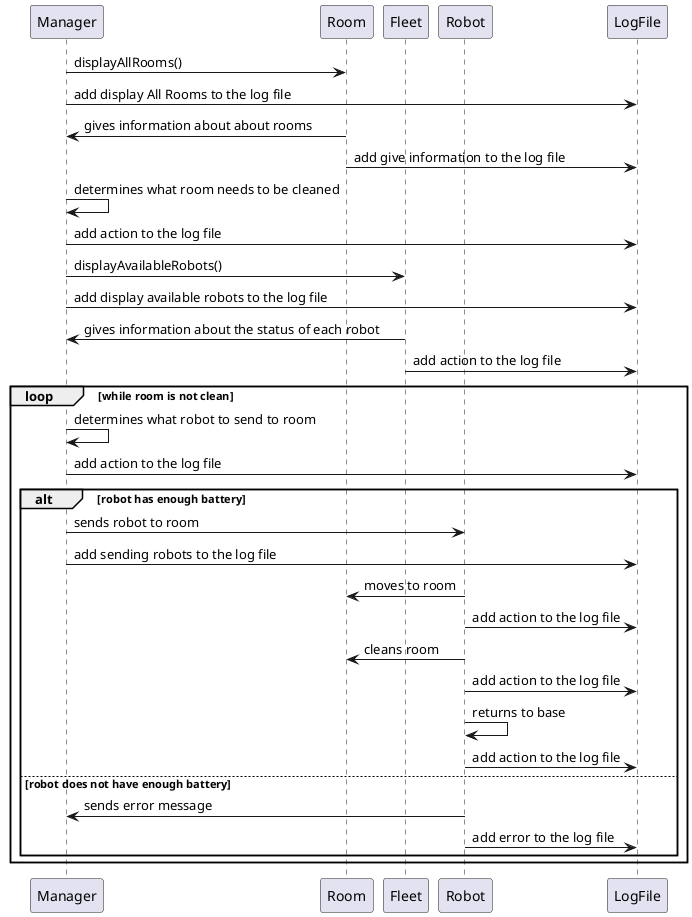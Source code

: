 @startuml

participant Manager
participant Room
participant Fleet
participant Robot
participant LogFile

Manager -> Room : displayAllRooms()
Manager -> LogFile : add display All Rooms to the log file

Room -> Manager : gives information about about rooms
Room -> LogFile : add give information to the log file
Manager -> Manager : determines what room needs to be cleaned
Manager -> LogFile : add action to the log file
Manager -> Fleet : displayAvailableRobots()
Manager -> LogFile : add display available robots to the log file
Fleet -> Manager : gives information about the status of each robot
Fleet -> LogFile : add action to the log file
loop while room is not clean
Manager -> Manager : determines what robot to send to room
Manager -> LogFile : add action to the log file
alt robot has enough battery
Manager -> Robot : sends robot to room
Manager -> LogFile : add sending robots to the log file
Robot -> Room: moves to room
Robot -> LogFile : add action to the log file
Robot -> Room: cleans room
Robot -> LogFile : add action to the log file
Robot -> Robot: returns to base
Robot -> LogFile : add action to the log file
else robot does not have enough battery
Robot -> Manager : sends error message
Robot -> LogFile : add error to the log file

end
end



@enduml
